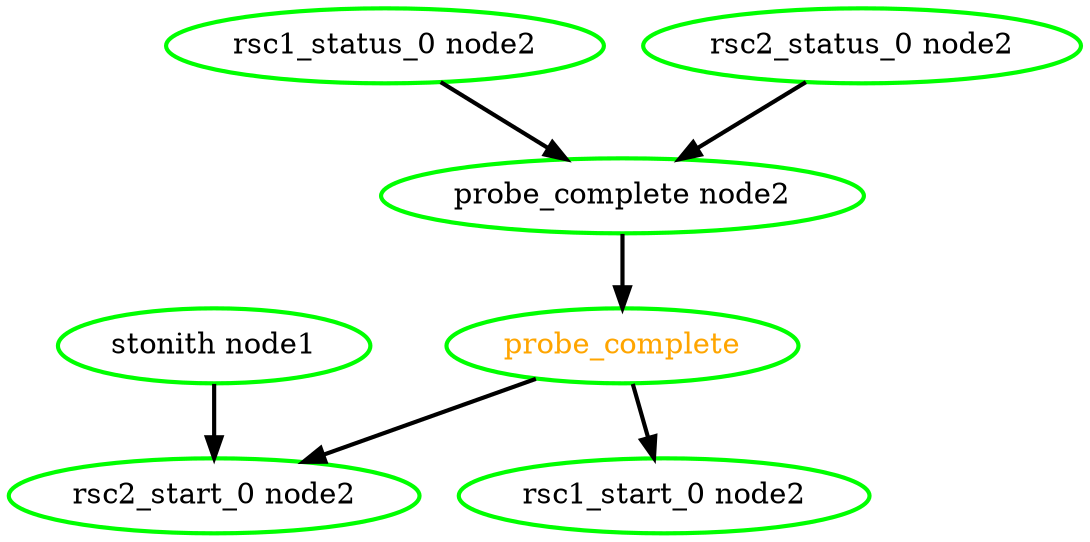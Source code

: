 digraph "g" {
	size = "30,30"
"probe_complete" [ style=bold color="green" fontcolor="orange" ]
"probe_complete node2" [ style=bold color="green" fontcolor="black" ]
"rsc1_status_0 node2" [ style=bold color="green" fontcolor="black" ]
"rsc2_status_0 node2" [ style=bold color="green" fontcolor="black" ]
"rsc1_start_0 node2" [ style=bold color="green" fontcolor="black" ]
"rsc2_start_0 node2" [ style=bold color="green" fontcolor="black" ]
"stonith node1" [ style=bold color="green" fontcolor="black" ]
"probe_complete node2" -> "probe_complete" [ style = bold]
"rsc1_status_0 node2" -> "probe_complete node2" [ style = bold]
"rsc2_status_0 node2" -> "probe_complete node2" [ style = bold]
"probe_complete" -> "rsc1_start_0 node2" [ style = bold]
"probe_complete" -> "rsc2_start_0 node2" [ style = bold]
"stonith node1" -> "rsc2_start_0 node2" [ style = bold]
}
